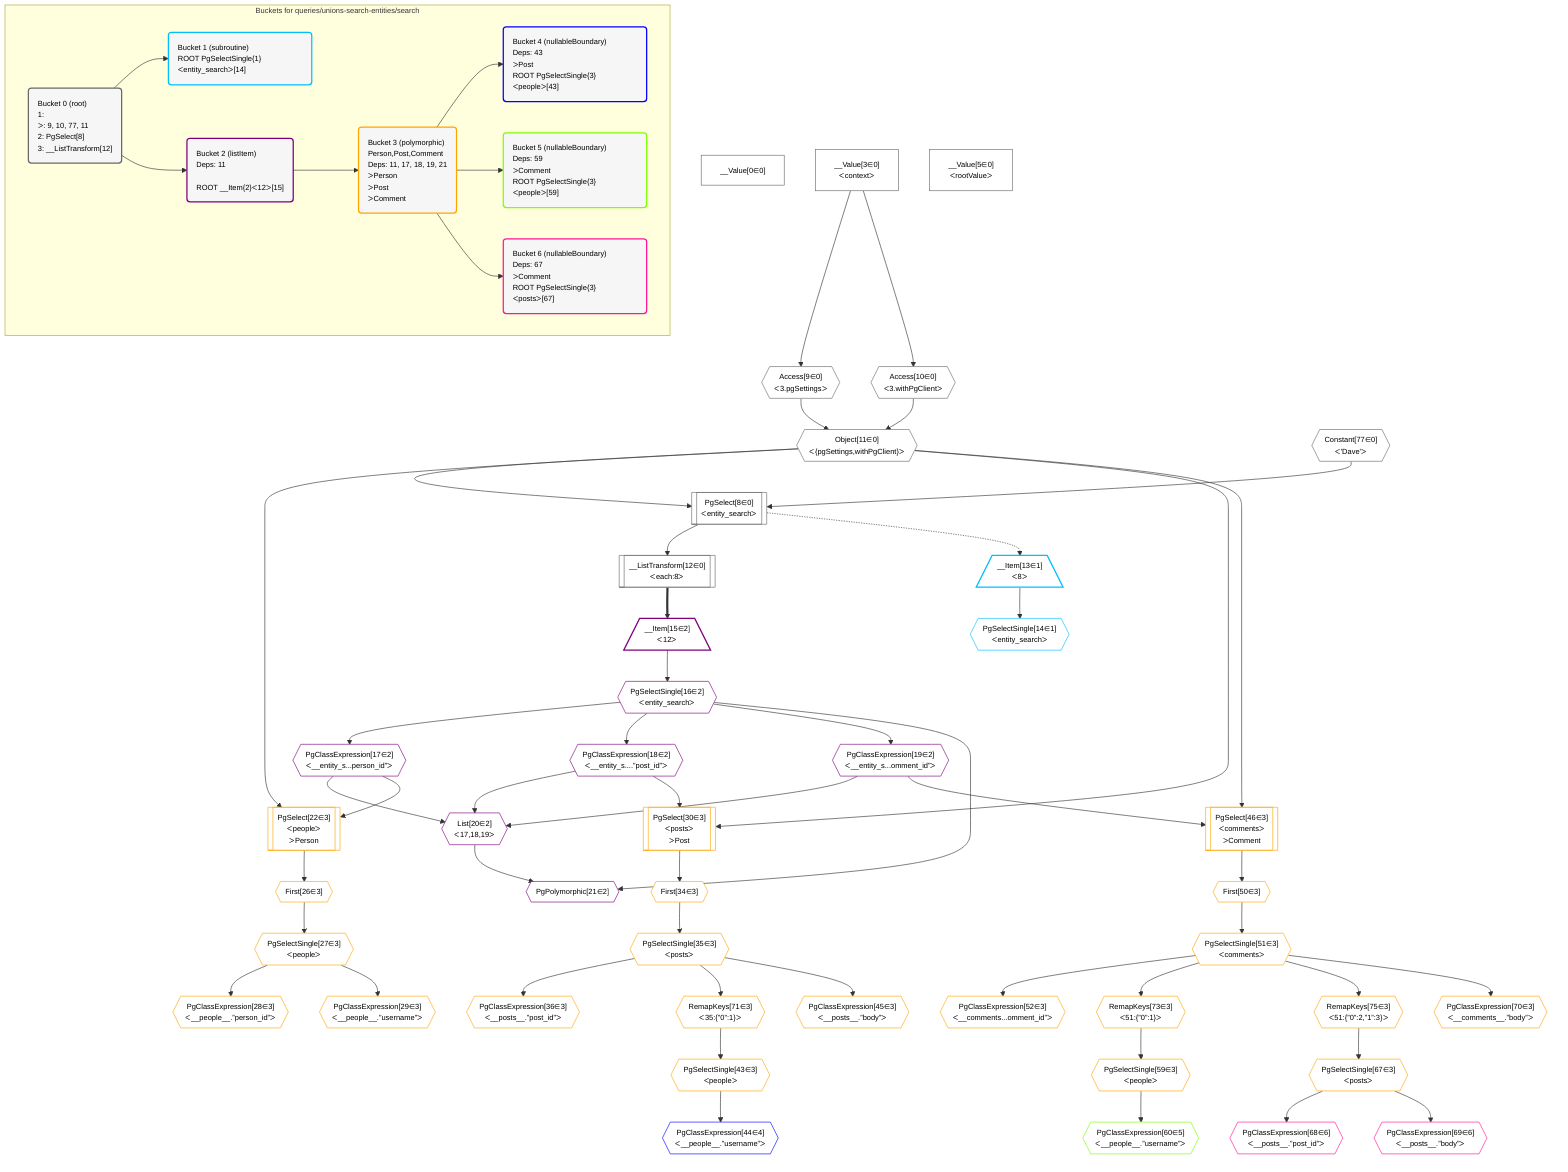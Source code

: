 %%{init: {'themeVariables': { 'fontSize': '12px'}}}%%
graph TD
    classDef path fill:#eee,stroke:#000,color:#000
    classDef plan fill:#fff,stroke-width:1px,color:#000
    classDef itemplan fill:#fff,stroke-width:2px,color:#000
    classDef unbatchedplan fill:#dff,stroke-width:1px,color:#000
    classDef sideeffectplan fill:#fcc,stroke-width:2px,color:#000
    classDef bucket fill:#f6f6f6,color:#000,stroke-width:2px,text-align:left


    %% define steps
    __Value0["__Value[0∈0]"]:::plan
    __Value3["__Value[3∈0]<br />ᐸcontextᐳ"]:::plan
    __Value5["__Value[5∈0]<br />ᐸrootValueᐳ"]:::plan
    Access9{{"Access[9∈0]<br />ᐸ3.pgSettingsᐳ"}}:::plan
    Access10{{"Access[10∈0]<br />ᐸ3.withPgClientᐳ"}}:::plan
    Object11{{"Object[11∈0]<br />ᐸ{pgSettings,withPgClient}ᐳ"}}:::plan
    Constant77{{"Constant[77∈0]<br />ᐸ'Dave'ᐳ"}}:::plan
    PgSelect8[["PgSelect[8∈0]<br />ᐸentity_searchᐳ"]]:::plan
    __ListTransform12[["__ListTransform[12∈0]<br />ᐸeach:8ᐳ"]]:::plan
    __Item13[/"__Item[13∈1]<br />ᐸ8ᐳ"\]:::itemplan
    PgSelectSingle14{{"PgSelectSingle[14∈1]<br />ᐸentity_searchᐳ"}}:::plan
    __Item15[/"__Item[15∈2]<br />ᐸ12ᐳ"\]:::itemplan
    PgSelectSingle16{{"PgSelectSingle[16∈2]<br />ᐸentity_searchᐳ"}}:::plan
    PgClassExpression17{{"PgClassExpression[17∈2]<br />ᐸ__entity_s...person_id”ᐳ"}}:::plan
    PgClassExpression18{{"PgClassExpression[18∈2]<br />ᐸ__entity_s....”post_id”ᐳ"}}:::plan
    PgClassExpression19{{"PgClassExpression[19∈2]<br />ᐸ__entity_s...omment_id”ᐳ"}}:::plan
    List20{{"List[20∈2]<br />ᐸ17,18,19ᐳ"}}:::plan
    PgPolymorphic21{{"PgPolymorphic[21∈2]"}}:::plan
    PgSelect22[["PgSelect[22∈3]<br />ᐸpeopleᐳ<br />ᐳPerson"]]:::plan
    First26{{"First[26∈3]"}}:::plan
    PgSelectSingle27{{"PgSelectSingle[27∈3]<br />ᐸpeopleᐳ"}}:::plan
    PgClassExpression28{{"PgClassExpression[28∈3]<br />ᐸ__people__.”person_id”ᐳ"}}:::plan
    PgClassExpression29{{"PgClassExpression[29∈3]<br />ᐸ__people__.”username”ᐳ"}}:::plan
    PgSelect30[["PgSelect[30∈3]<br />ᐸpostsᐳ<br />ᐳPost"]]:::plan
    First34{{"First[34∈3]"}}:::plan
    PgSelectSingle35{{"PgSelectSingle[35∈3]<br />ᐸpostsᐳ"}}:::plan
    PgClassExpression36{{"PgClassExpression[36∈3]<br />ᐸ__posts__.”post_id”ᐳ"}}:::plan
    RemapKeys71{{"RemapKeys[71∈3]<br />ᐸ35:{”0”:1}ᐳ"}}:::plan
    PgSelectSingle43{{"PgSelectSingle[43∈3]<br />ᐸpeopleᐳ"}}:::plan
    PgClassExpression44{{"PgClassExpression[44∈4]<br />ᐸ__people__.”username”ᐳ"}}:::plan
    PgClassExpression45{{"PgClassExpression[45∈3]<br />ᐸ__posts__.”body”ᐳ"}}:::plan
    PgSelect46[["PgSelect[46∈3]<br />ᐸcommentsᐳ<br />ᐳComment"]]:::plan
    First50{{"First[50∈3]"}}:::plan
    PgSelectSingle51{{"PgSelectSingle[51∈3]<br />ᐸcommentsᐳ"}}:::plan
    PgClassExpression52{{"PgClassExpression[52∈3]<br />ᐸ__comments...omment_id”ᐳ"}}:::plan
    RemapKeys73{{"RemapKeys[73∈3]<br />ᐸ51:{”0”:1}ᐳ"}}:::plan
    PgSelectSingle59{{"PgSelectSingle[59∈3]<br />ᐸpeopleᐳ"}}:::plan
    PgClassExpression60{{"PgClassExpression[60∈5]<br />ᐸ__people__.”username”ᐳ"}}:::plan
    RemapKeys75{{"RemapKeys[75∈3]<br />ᐸ51:{”0”:2,”1”:3}ᐳ"}}:::plan
    PgSelectSingle67{{"PgSelectSingle[67∈3]<br />ᐸpostsᐳ"}}:::plan
    PgClassExpression68{{"PgClassExpression[68∈6]<br />ᐸ__posts__.”post_id”ᐳ"}}:::plan
    PgClassExpression69{{"PgClassExpression[69∈6]<br />ᐸ__posts__.”body”ᐳ"}}:::plan
    PgClassExpression70{{"PgClassExpression[70∈3]<br />ᐸ__comments__.”body”ᐳ"}}:::plan

    %% plan dependencies
    __Value3 --> Access9
    __Value3 --> Access10
    Access9 & Access10 --> Object11
    Object11 & Constant77 --> PgSelect8
    PgSelect8 --> __ListTransform12
    PgSelect8 -.-> __Item13
    __Item13 --> PgSelectSingle14
    __ListTransform12 ==> __Item15
    __Item15 --> PgSelectSingle16
    PgSelectSingle16 --> PgClassExpression17
    PgSelectSingle16 --> PgClassExpression18
    PgSelectSingle16 --> PgClassExpression19
    PgClassExpression17 & PgClassExpression18 & PgClassExpression19 --> List20
    PgSelectSingle16 & List20 --> PgPolymorphic21
    Object11 & PgClassExpression17 --> PgSelect22
    PgSelect22 --> First26
    First26 --> PgSelectSingle27
    PgSelectSingle27 --> PgClassExpression28
    PgSelectSingle27 --> PgClassExpression29
    Object11 & PgClassExpression18 --> PgSelect30
    PgSelect30 --> First34
    First34 --> PgSelectSingle35
    PgSelectSingle35 --> PgClassExpression36
    PgSelectSingle35 --> RemapKeys71
    RemapKeys71 --> PgSelectSingle43
    PgSelectSingle43 --> PgClassExpression44
    PgSelectSingle35 --> PgClassExpression45
    Object11 & PgClassExpression19 --> PgSelect46
    PgSelect46 --> First50
    First50 --> PgSelectSingle51
    PgSelectSingle51 --> PgClassExpression52
    PgSelectSingle51 --> RemapKeys73
    RemapKeys73 --> PgSelectSingle59
    PgSelectSingle59 --> PgClassExpression60
    PgSelectSingle51 --> RemapKeys75
    RemapKeys75 --> PgSelectSingle67
    PgSelectSingle67 --> PgClassExpression68
    PgSelectSingle67 --> PgClassExpression69
    PgSelectSingle51 --> PgClassExpression70

    subgraph "Buckets for queries/unions-search-entities/search"
    Bucket0("Bucket 0 (root)<br />1: <br />ᐳ: 9, 10, 77, 11<br />2: PgSelect[8]<br />3: __ListTransform[12]"):::bucket
    classDef bucket0 stroke:#696969
    class Bucket0,__Value0,__Value3,__Value5,PgSelect8,Access9,Access10,Object11,__ListTransform12,Constant77 bucket0
    Bucket1("Bucket 1 (subroutine)<br />ROOT PgSelectSingle{1}ᐸentity_searchᐳ[14]"):::bucket
    classDef bucket1 stroke:#00bfff
    class Bucket1,__Item13,PgSelectSingle14 bucket1
    Bucket2("Bucket 2 (listItem)<br />Deps: 11<br /><br />ROOT __Item{2}ᐸ12ᐳ[15]"):::bucket
    classDef bucket2 stroke:#7f007f
    class Bucket2,__Item15,PgSelectSingle16,PgClassExpression17,PgClassExpression18,PgClassExpression19,List20,PgPolymorphic21 bucket2
    Bucket3("Bucket 3 (polymorphic)<br />Person,Post,Comment<br />Deps: 11, 17, 18, 19, 21<br />ᐳPerson<br />ᐳPost<br />ᐳComment"):::bucket
    classDef bucket3 stroke:#ffa500
    class Bucket3,PgSelect22,First26,PgSelectSingle27,PgClassExpression28,PgClassExpression29,PgSelect30,First34,PgSelectSingle35,PgClassExpression36,PgSelectSingle43,PgClassExpression45,PgSelect46,First50,PgSelectSingle51,PgClassExpression52,PgSelectSingle59,PgSelectSingle67,PgClassExpression70,RemapKeys71,RemapKeys73,RemapKeys75 bucket3
    Bucket4("Bucket 4 (nullableBoundary)<br />Deps: 43<br />ᐳPost<br />ROOT PgSelectSingle{3}ᐸpeopleᐳ[43]"):::bucket
    classDef bucket4 stroke:#0000ff
    class Bucket4,PgClassExpression44 bucket4
    Bucket5("Bucket 5 (nullableBoundary)<br />Deps: 59<br />ᐳComment<br />ROOT PgSelectSingle{3}ᐸpeopleᐳ[59]"):::bucket
    classDef bucket5 stroke:#7fff00
    class Bucket5,PgClassExpression60 bucket5
    Bucket6("Bucket 6 (nullableBoundary)<br />Deps: 67<br />ᐳComment<br />ROOT PgSelectSingle{3}ᐸpostsᐳ[67]"):::bucket
    classDef bucket6 stroke:#ff1493
    class Bucket6,PgClassExpression68,PgClassExpression69 bucket6
    Bucket0 --> Bucket1 & Bucket2
    Bucket2 --> Bucket3
    Bucket3 --> Bucket4 & Bucket5 & Bucket6
    end